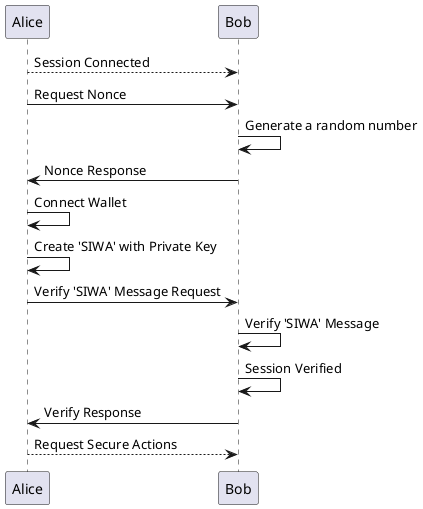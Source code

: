 @startuml
Alice --> Bob : Session Connected
Alice -> Bob : Request Nonce
Bob -> Bob : Generate a random number
Bob -> Alice: Nonce Response
Alice -> Alice : Connect Wallet
Alice -> Alice : Create 'SIWA' with Private Key
Alice -> Bob: Verify 'SIWA' Message Request
Bob -> Bob : Verify 'SIWA' Message
Bob -> Bob : Session Verified
Bob -> Alice: Verify Response
Alice --> Bob : Request Secure Actions
@enduml

